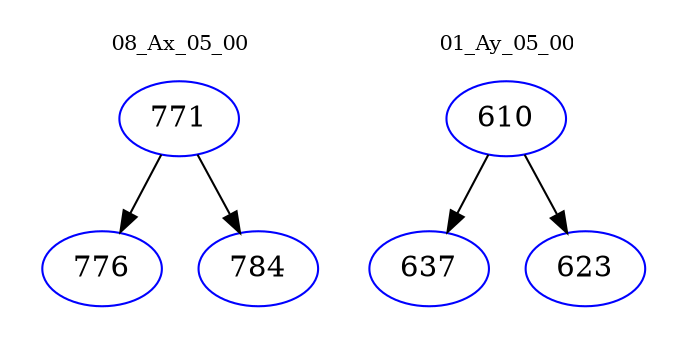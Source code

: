 digraph{
subgraph cluster_0 {
color = white
label = "08_Ax_05_00";
fontsize=10;
T0_771 [label="771", color="blue"]
T0_771 -> T0_776 [color="black"]
T0_776 [label="776", color="blue"]
T0_771 -> T0_784 [color="black"]
T0_784 [label="784", color="blue"]
}
subgraph cluster_1 {
color = white
label = "01_Ay_05_00";
fontsize=10;
T1_610 [label="610", color="blue"]
T1_610 -> T1_637 [color="black"]
T1_637 [label="637", color="blue"]
T1_610 -> T1_623 [color="black"]
T1_623 [label="623", color="blue"]
}
}
